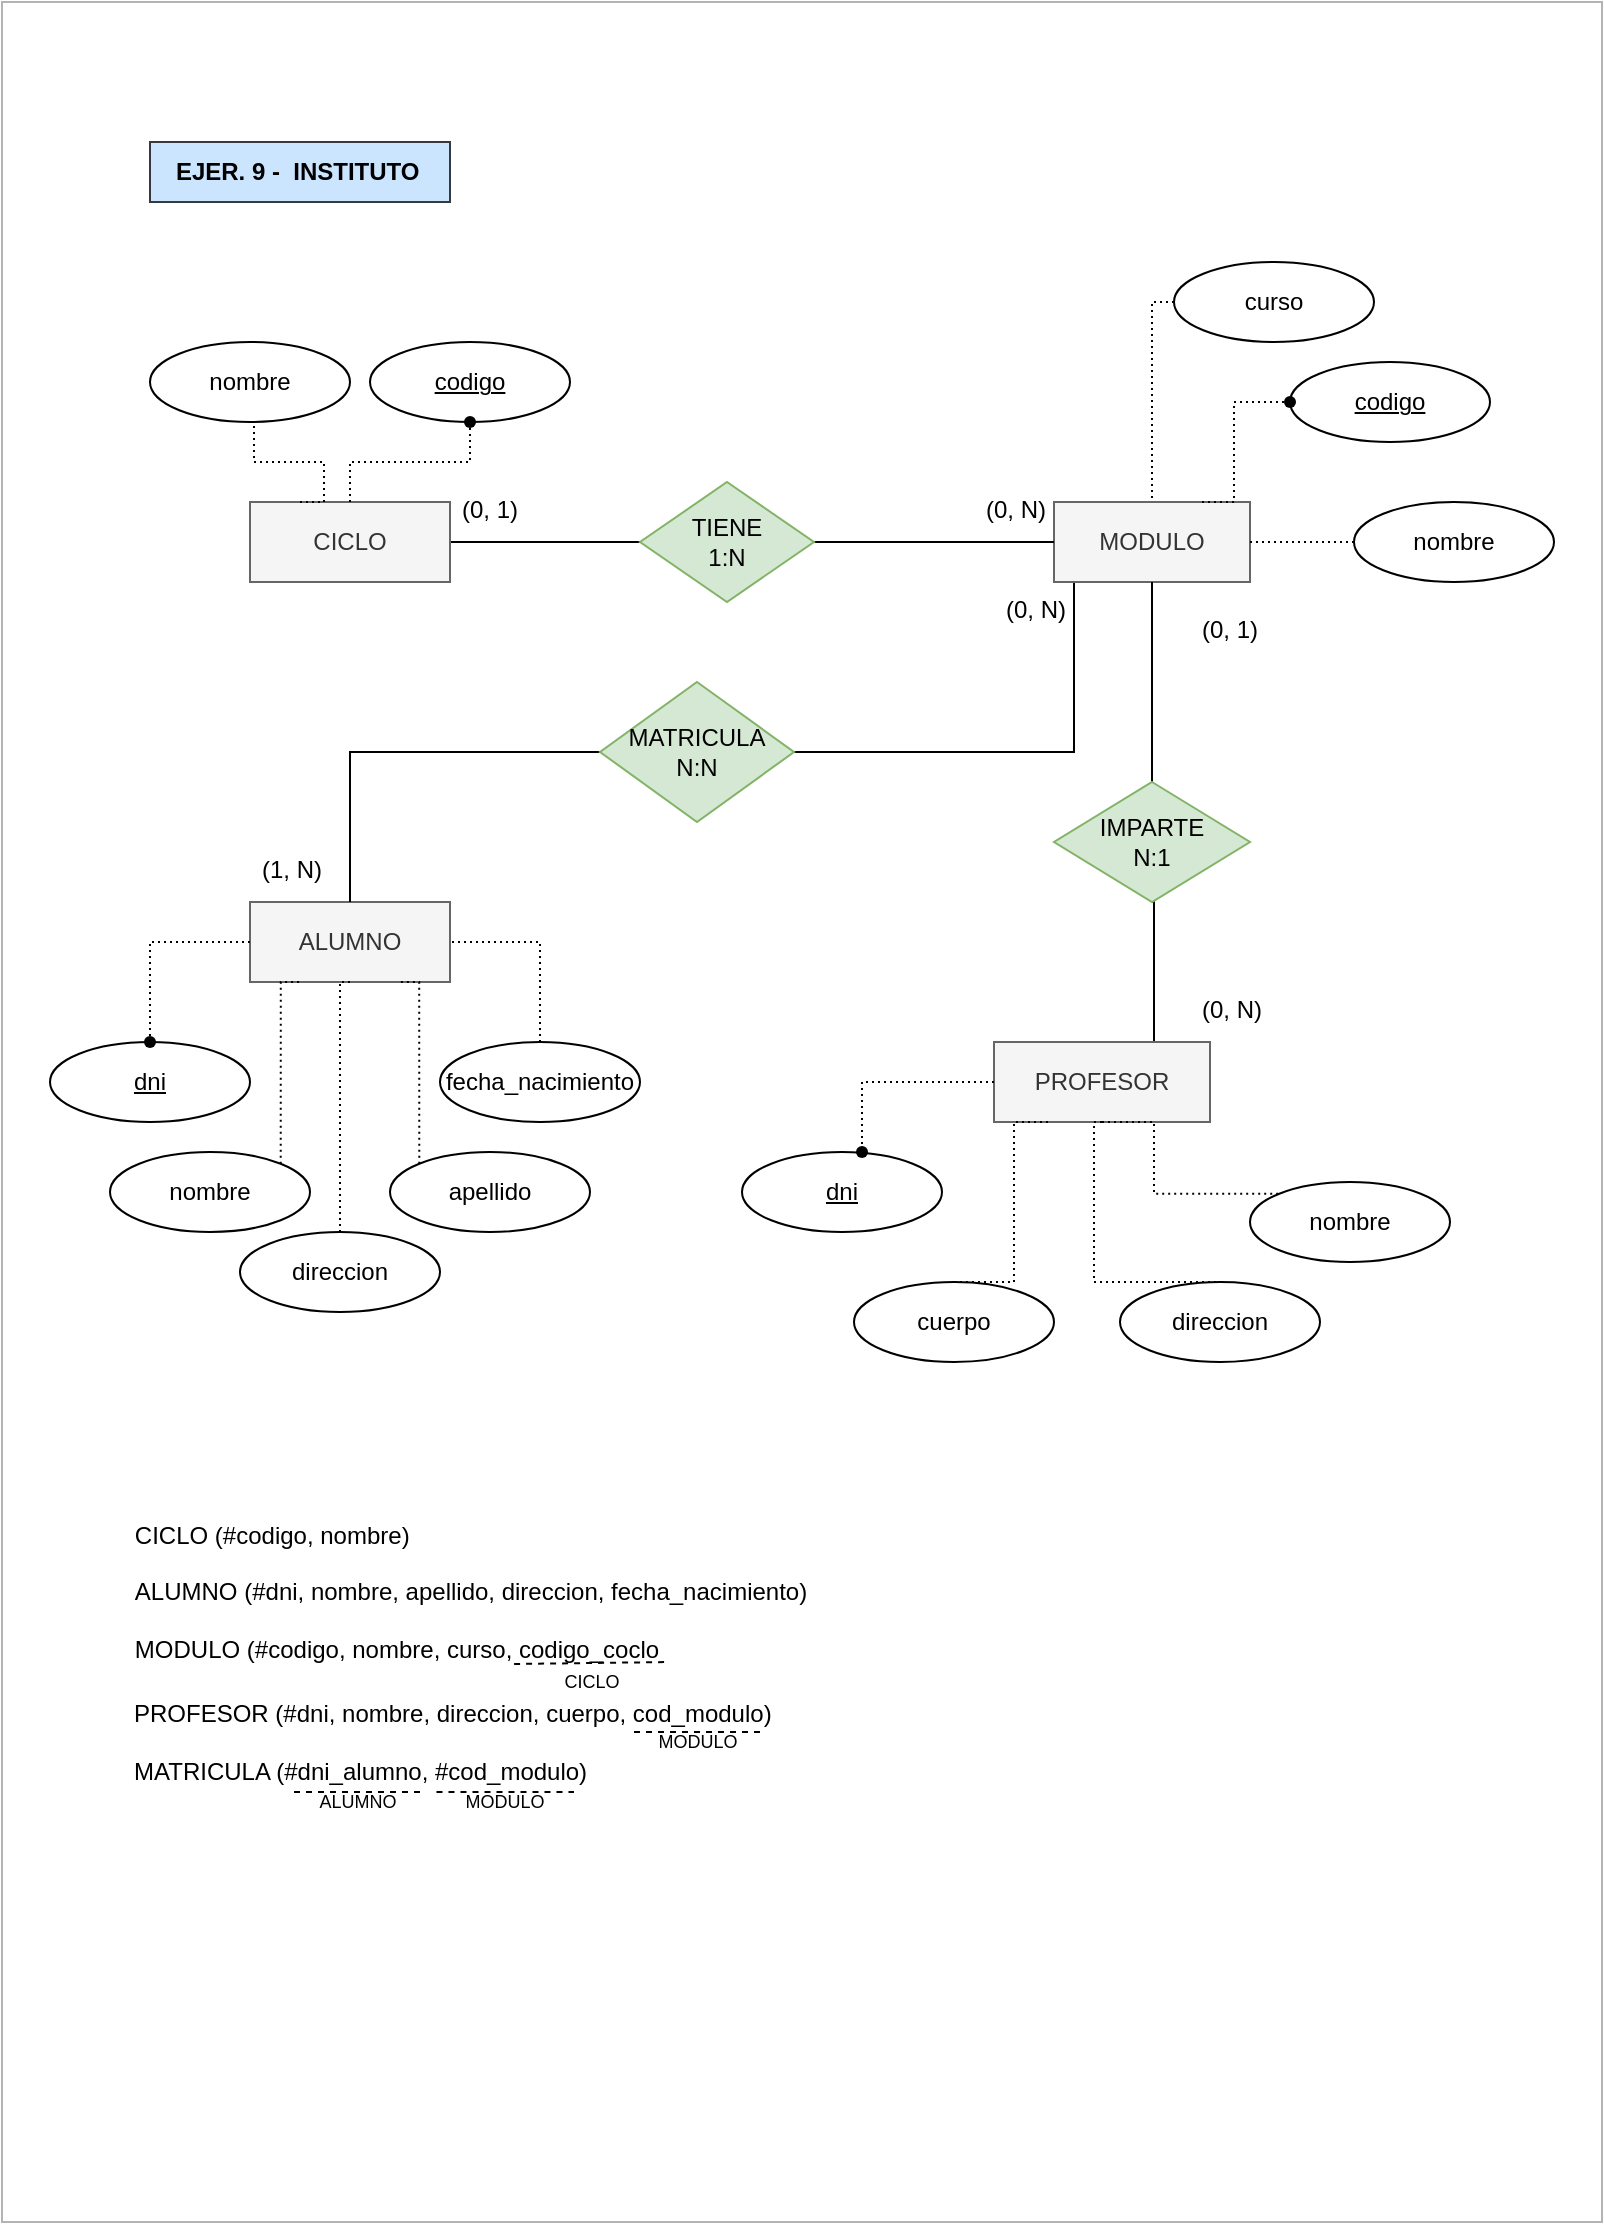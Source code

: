 <mxfile version="22.0.8" type="github">
  <diagram name="Página-1" id="Wo8604u8FUJTsB0TZFGR">
    <mxGraphModel dx="1434" dy="796" grid="1" gridSize="10" guides="1" tooltips="1" connect="1" arrows="1" fold="1" page="1" pageScale="1" pageWidth="827" pageHeight="1169" math="0" shadow="0">
      <root>
        <mxCell id="0" />
        <mxCell id="1" parent="0" />
        <mxCell id="gC3bpvPvigRXjln-FE_F-1" value="" style="rounded=0;whiteSpace=wrap;html=1;fillColor=none;strokeColor=#B3B3B3;" parent="1" vertex="1">
          <mxGeometry x="14" y="10" width="800" height="1110" as="geometry" />
        </mxCell>
        <mxCell id="gC3bpvPvigRXjln-FE_F-7" value="ALUMNO" style="whiteSpace=wrap;html=1;align=center;fillColor=#f5f5f5;fontColor=#333333;strokeColor=#666666;" parent="1" vertex="1">
          <mxGeometry x="138" y="460" width="100" height="40" as="geometry" />
        </mxCell>
        <mxCell id="gC3bpvPvigRXjln-FE_F-143" style="edgeStyle=orthogonalEdgeStyle;rounded=0;orthogonalLoop=1;jettySize=auto;html=1;exitX=0.25;exitY=1;exitDx=0;exitDy=0;entryX=1;entryY=0.5;entryDx=0;entryDy=0;endArrow=none;endFill=0;" parent="1" source="gC3bpvPvigRXjln-FE_F-8" target="gC3bpvPvigRXjln-FE_F-138" edge="1">
          <mxGeometry relative="1" as="geometry">
            <Array as="points">
              <mxPoint x="550" y="300" />
              <mxPoint x="550" y="385" />
            </Array>
          </mxGeometry>
        </mxCell>
        <mxCell id="gC3bpvPvigRXjln-FE_F-8" value="MODULO" style="whiteSpace=wrap;html=1;align=center;fillColor=#f5f5f5;fontColor=#333333;strokeColor=#666666;" parent="1" vertex="1">
          <mxGeometry x="540" y="260" width="98" height="40" as="geometry" />
        </mxCell>
        <mxCell id="gC3bpvPvigRXjln-FE_F-9" style="edgeStyle=orthogonalEdgeStyle;rounded=0;orthogonalLoop=1;jettySize=auto;html=1;exitX=1;exitY=0.5;exitDx=0;exitDy=0;entryX=0;entryY=0.5;entryDx=0;entryDy=0;endArrow=none;endFill=0;" parent="1" source="gC3bpvPvigRXjln-FE_F-13" target="gC3bpvPvigRXjln-FE_F-18" edge="1">
          <mxGeometry relative="1" as="geometry" />
        </mxCell>
        <mxCell id="gC3bpvPvigRXjln-FE_F-10" style="edgeStyle=orthogonalEdgeStyle;rounded=0;orthogonalLoop=1;jettySize=auto;html=1;exitDx=0;exitDy=0;entryX=0.5;entryY=1;entryDx=0;entryDy=0;endArrow=none;endFill=0;dashed=1;dashPattern=1 2;" parent="1" source="gC3bpvPvigRXjln-FE_F-33" target="gC3bpvPvigRXjln-FE_F-27" edge="1">
          <mxGeometry relative="1" as="geometry" />
        </mxCell>
        <mxCell id="gC3bpvPvigRXjln-FE_F-13" value="CICLO" style="whiteSpace=wrap;html=1;align=center;fillColor=#f5f5f5;fontColor=#333333;strokeColor=#666666;" parent="1" vertex="1">
          <mxGeometry x="138" y="260" width="100" height="40" as="geometry" />
        </mxCell>
        <mxCell id="gC3bpvPvigRXjln-FE_F-14" style="edgeStyle=orthogonalEdgeStyle;rounded=0;orthogonalLoop=1;jettySize=auto;html=1;exitX=0.5;exitY=0;exitDx=0;exitDy=0;entryX=0.5;entryY=0;entryDx=0;entryDy=0;" parent="1" edge="1">
          <mxGeometry relative="1" as="geometry">
            <mxPoint x="50" y="380" as="sourcePoint" />
            <mxPoint x="50" y="380" as="targetPoint" />
          </mxGeometry>
        </mxCell>
        <mxCell id="gC3bpvPvigRXjln-FE_F-17" style="edgeStyle=orthogonalEdgeStyle;rounded=0;orthogonalLoop=1;jettySize=auto;html=1;exitX=1;exitY=0.5;exitDx=0;exitDy=0;entryX=0;entryY=0.5;entryDx=0;entryDy=0;endArrow=none;endFill=0;" parent="1" source="gC3bpvPvigRXjln-FE_F-18" target="gC3bpvPvigRXjln-FE_F-8" edge="1">
          <mxGeometry relative="1" as="geometry" />
        </mxCell>
        <mxCell id="gC3bpvPvigRXjln-FE_F-18" value="TIENE&lt;br&gt;1:N" style="shape=rhombus;perimeter=rhombusPerimeter;whiteSpace=wrap;html=1;align=center;fillColor=#d5e8d4;strokeColor=#82b366;" parent="1" vertex="1">
          <mxGeometry x="333" y="250" width="87" height="60" as="geometry" />
        </mxCell>
        <mxCell id="gC3bpvPvigRXjln-FE_F-21" style="rounded=0;orthogonalLoop=1;jettySize=auto;html=1;exitX=0;exitY=0.5;exitDx=0;exitDy=0;strokeColor=none;endArrow=none;endFill=0;shadow=1;" parent="1" edge="1">
          <mxGeometry relative="1" as="geometry">
            <mxPoint x="128" y="525" as="targetPoint" />
            <mxPoint x="108" y="510" as="sourcePoint" />
          </mxGeometry>
        </mxCell>
        <mxCell id="gC3bpvPvigRXjln-FE_F-23" value="(0, 1)" style="text;strokeColor=none;fillColor=none;spacingLeft=4;spacingRight=4;overflow=hidden;rotatable=0;points=[[0,0.5],[1,0.5]];portConstraint=eastwest;fontSize=12;whiteSpace=wrap;html=1;" parent="1" vertex="1">
          <mxGeometry x="238" y="250" width="50" height="30" as="geometry" />
        </mxCell>
        <mxCell id="gC3bpvPvigRXjln-FE_F-24" value="(0, N)" style="text;strokeColor=none;fillColor=none;spacingLeft=4;spacingRight=4;overflow=hidden;rotatable=0;points=[[0,0.5],[1,0.5]];portConstraint=eastwest;fontSize=12;whiteSpace=wrap;html=1;" parent="1" vertex="1">
          <mxGeometry x="500" y="250" width="50" height="30" as="geometry" />
        </mxCell>
        <mxCell id="gC3bpvPvigRXjln-FE_F-25" value="EJER. 9 -&amp;nbsp; INSTITUTO&amp;nbsp;" style="text;html=1;align=center;verticalAlign=middle;resizable=0;points=[];autosize=1;strokeColor=#36393d;fillColor=#cce5ff;fontStyle=1" parent="1" vertex="1">
          <mxGeometry x="88" y="80" width="150" height="30" as="geometry" />
        </mxCell>
        <mxCell id="gC3bpvPvigRXjln-FE_F-26" style="edgeStyle=orthogonalEdgeStyle;rounded=0;orthogonalLoop=1;jettySize=auto;html=1;exitX=0;exitY=0.5;exitDx=0;exitDy=0;entryX=1;entryY=0.5;entryDx=0;entryDy=0;endArrow=none;endFill=0;startArrow=none;startFill=0;strokeColor=none;" parent="1" edge="1">
          <mxGeometry relative="1" as="geometry">
            <mxPoint x="70" y="265" as="sourcePoint" />
            <mxPoint x="120" y="265" as="targetPoint" />
          </mxGeometry>
        </mxCell>
        <mxCell id="gC3bpvPvigRXjln-FE_F-27" value="codigo" style="ellipse;whiteSpace=wrap;html=1;align=center;fontStyle=4;" parent="1" vertex="1">
          <mxGeometry x="198" y="180" width="100" height="40" as="geometry" />
        </mxCell>
        <mxCell id="gC3bpvPvigRXjln-FE_F-28" style="edgeStyle=orthogonalEdgeStyle;rounded=0;orthogonalLoop=1;jettySize=auto;html=1;exitX=0;exitY=0.5;exitDx=0;exitDy=0;entryX=1;entryY=0.5;entryDx=0;entryDy=0;endArrow=none;endFill=0;dashed=1;dashPattern=1 2;startArrow=none;startFill=0;" parent="1" source="gC3bpvPvigRXjln-FE_F-29" target="gC3bpvPvigRXjln-FE_F-8" edge="1">
          <mxGeometry relative="1" as="geometry">
            <Array as="points">
              <mxPoint x="680" y="280" />
              <mxPoint x="680" y="280" />
            </Array>
          </mxGeometry>
        </mxCell>
        <mxCell id="gC3bpvPvigRXjln-FE_F-29" value="nombre" style="ellipse;whiteSpace=wrap;html=1;align=center;" parent="1" vertex="1">
          <mxGeometry x="690" y="260" width="100" height="40" as="geometry" />
        </mxCell>
        <mxCell id="gC3bpvPvigRXjln-FE_F-30" style="edgeStyle=orthogonalEdgeStyle;rounded=0;orthogonalLoop=1;jettySize=auto;html=1;exitX=0;exitY=0.5;exitDx=0;exitDy=0;entryX=0.5;entryY=0;entryDx=0;entryDy=0;endArrow=none;endFill=0;dashed=1;dashPattern=1 2;" parent="1" source="gC3bpvPvigRXjln-FE_F-71" target="gC3bpvPvigRXjln-FE_F-8" edge="1">
          <mxGeometry relative="1" as="geometry">
            <mxPoint x="668" y="385" as="sourcePoint" />
            <Array as="points">
              <mxPoint x="589" y="160" />
            </Array>
          </mxGeometry>
        </mxCell>
        <mxCell id="gC3bpvPvigRXjln-FE_F-31" style="edgeStyle=orthogonalEdgeStyle;rounded=0;orthogonalLoop=1;jettySize=auto;html=1;exitX=0;exitY=0.5;exitDx=0;exitDy=0;entryX=0.75;entryY=0;entryDx=0;entryDy=0;dashed=1;dashPattern=1 2;endArrow=none;endFill=0;" parent="1" source="gC3bpvPvigRXjln-FE_F-55" target="gC3bpvPvigRXjln-FE_F-8" edge="1">
          <mxGeometry relative="1" as="geometry">
            <Array as="points">
              <mxPoint x="630" y="210" />
              <mxPoint x="630" y="260" />
            </Array>
          </mxGeometry>
        </mxCell>
        <mxCell id="gC3bpvPvigRXjln-FE_F-32" value="" style="edgeStyle=orthogonalEdgeStyle;rounded=0;orthogonalLoop=1;jettySize=auto;html=1;exitX=0.5;exitY=0;exitDx=0;exitDy=0;entryDx=0;entryDy=0;endArrow=none;endFill=0;dashed=1;dashPattern=1 2;" parent="1" source="gC3bpvPvigRXjln-FE_F-13" target="gC3bpvPvigRXjln-FE_F-33" edge="1">
          <mxGeometry relative="1" as="geometry">
            <mxPoint x="248" y="260" as="sourcePoint" />
            <mxPoint x="248" y="220" as="targetPoint" />
          </mxGeometry>
        </mxCell>
        <mxCell id="gC3bpvPvigRXjln-FE_F-33" value="" style="shape=waypoint;sketch=0;fillStyle=solid;size=6;pointerEvents=1;points=[];fillColor=none;resizable=0;rotatable=0;perimeter=centerPerimeter;snapToPoint=1;" parent="1" vertex="1">
          <mxGeometry x="238" y="210" width="20" height="20" as="geometry" />
        </mxCell>
        <mxCell id="gC3bpvPvigRXjln-FE_F-52" style="edgeStyle=orthogonalEdgeStyle;rounded=0;orthogonalLoop=1;jettySize=auto;html=1;exitX=0.25;exitY=0;exitDx=0;exitDy=0;entryX=0.5;entryY=0;entryDx=0;entryDy=0;dashed=1;dashPattern=1 2;endArrow=none;endFill=0;" parent="1" source="gC3bpvPvigRXjln-FE_F-13" target="gC3bpvPvigRXjln-FE_F-47" edge="1">
          <mxGeometry relative="1" as="geometry">
            <mxPoint x="218" y="300" as="sourcePoint" />
            <mxPoint x="208" y="330" as="targetPoint" />
            <Array as="points">
              <mxPoint x="175" y="240" />
              <mxPoint x="140" y="240" />
              <mxPoint x="140" y="180" />
            </Array>
          </mxGeometry>
        </mxCell>
        <mxCell id="gC3bpvPvigRXjln-FE_F-55" value="codigo" style="ellipse;whiteSpace=wrap;html=1;align=center;fontStyle=4;" parent="1" vertex="1">
          <mxGeometry x="658" y="190" width="100" height="40" as="geometry" />
        </mxCell>
        <mxCell id="gC3bpvPvigRXjln-FE_F-57" value="" style="shape=waypoint;sketch=0;fillStyle=solid;size=6;pointerEvents=1;points=[];fillColor=none;resizable=0;rotatable=0;perimeter=centerPerimeter;snapToPoint=1;" parent="1" vertex="1">
          <mxGeometry x="648" y="200" width="20" height="20" as="geometry" />
        </mxCell>
        <mxCell id="gC3bpvPvigRXjln-FE_F-58" value="&lt;div style=&quot;text-align: justify;&quot;&gt;&lt;span style=&quot;background-color: initial;&quot;&gt;CICLO (#codigo, nombre)&lt;/span&gt;&lt;/div&gt;&lt;font style=&quot;&quot;&gt;&lt;div style=&quot;text-align: justify;&quot;&gt;&lt;span style=&quot;background-color: initial;&quot;&gt;&lt;br&gt;&lt;/span&gt;&lt;/div&gt;&lt;div style=&quot;text-align: justify;&quot;&gt;&lt;span style=&quot;background-color: initial;&quot;&gt;ALUMNO (#dni, nombre, apellido, direccion, fecha_nacimiento)&lt;/span&gt;&lt;br&gt;&lt;/div&gt;&lt;div style=&quot;font-size: 12px; text-align: justify;&quot;&gt;&lt;br&gt;&lt;/div&gt;&lt;div style=&quot;font-size: 12px; text-align: justify;&quot;&gt;MODULO (#codigo, nombre, curso, codigo_coclo&lt;/div&gt;&lt;/font&gt;" style="text;html=1;align=center;verticalAlign=middle;resizable=0;points=[];autosize=1;strokeColor=none;fillColor=none;" parent="1" vertex="1">
          <mxGeometry x="68" y="760" width="360" height="90" as="geometry" />
        </mxCell>
        <mxCell id="gC3bpvPvigRXjln-FE_F-61" value="&lt;div style=&quot;text-align: justify;&quot;&gt;&lt;span style=&quot;background-color: initial;&quot;&gt;PROFESOR (#dni, nombre, direccion, cuerpo, cod_modulo)&lt;/span&gt;&lt;/div&gt;&lt;font style=&quot;&quot;&gt;&lt;div style=&quot;text-align: justify;&quot;&gt;&lt;br&gt;&lt;/div&gt;&lt;div style=&quot;text-align: justify;&quot;&gt;&lt;span style=&quot;background-color: initial;&quot;&gt;MATRICULA (#dni_alumno, #cod_modulo)&lt;/span&gt;&lt;/div&gt;&lt;/font&gt;" style="text;html=1;align=left;verticalAlign=middle;resizable=0;points=[];autosize=1;strokeColor=none;fillColor=none;" parent="1" vertex="1">
          <mxGeometry x="78" y="850" width="340" height="60" as="geometry" />
        </mxCell>
        <mxCell id="gC3bpvPvigRXjln-FE_F-47" value="nombre" style="ellipse;whiteSpace=wrap;html=1;align=center;" parent="1" vertex="1">
          <mxGeometry x="88" y="180" width="100" height="40" as="geometry" />
        </mxCell>
        <mxCell id="gC3bpvPvigRXjln-FE_F-71" value="curso" style="ellipse;whiteSpace=wrap;html=1;align=center;" parent="1" vertex="1">
          <mxGeometry x="600" y="140" width="100" height="40" as="geometry" />
        </mxCell>
        <mxCell id="gC3bpvPvigRXjln-FE_F-134" style="edgeStyle=orthogonalEdgeStyle;rounded=0;orthogonalLoop=1;jettySize=auto;html=1;exitX=0.75;exitY=0;exitDx=0;exitDy=0;entryX=0.5;entryY=1;entryDx=0;entryDy=0;endArrow=none;endFill=0;" parent="1" source="gC3bpvPvigRXjln-FE_F-102" target="gC3bpvPvigRXjln-FE_F-132" edge="1">
          <mxGeometry relative="1" as="geometry">
            <Array as="points">
              <mxPoint x="590" y="530" />
            </Array>
          </mxGeometry>
        </mxCell>
        <mxCell id="gC3bpvPvigRXjln-FE_F-102" value="PROFESOR" style="whiteSpace=wrap;html=1;align=center;fillColor=#f5f5f5;fontColor=#333333;strokeColor=#666666;" parent="1" vertex="1">
          <mxGeometry x="510" y="530" width="108" height="40" as="geometry" />
        </mxCell>
        <mxCell id="gC3bpvPvigRXjln-FE_F-104" value="(0, N)" style="text;strokeColor=none;fillColor=none;spacingLeft=4;spacingRight=4;overflow=hidden;rotatable=0;points=[[0,0.5],[1,0.5]];portConstraint=eastwest;fontSize=12;whiteSpace=wrap;html=1;" parent="1" vertex="1">
          <mxGeometry x="608" y="500" width="50" height="30" as="geometry" />
        </mxCell>
        <mxCell id="gC3bpvPvigRXjln-FE_F-109" style="edgeStyle=orthogonalEdgeStyle;rounded=0;orthogonalLoop=1;jettySize=auto;html=1;exitDx=0;exitDy=0;dashed=1;dashPattern=1 2;endArrow=none;endFill=0;" parent="1" source="gC3bpvPvigRXjln-FE_F-108" target="gC3bpvPvigRXjln-FE_F-107" edge="1">
          <mxGeometry relative="1" as="geometry">
            <mxPoint x="650" y="590" as="targetPoint" />
          </mxGeometry>
        </mxCell>
        <mxCell id="gC3bpvPvigRXjln-FE_F-123" style="edgeStyle=orthogonalEdgeStyle;rounded=0;orthogonalLoop=1;jettySize=auto;html=1;exitX=0.5;exitY=1;exitDx=0;exitDy=0;dashed=1;dashPattern=1 2;endArrow=none;endFill=0;entryX=0;entryY=0;entryDx=0;entryDy=0;" parent="1" source="gC3bpvPvigRXjln-FE_F-102" target="gC3bpvPvigRXjln-FE_F-125" edge="1">
          <mxGeometry relative="1" as="geometry">
            <mxPoint x="610" y="560" as="sourcePoint" />
            <mxPoint x="560" y="640" as="targetPoint" />
            <Array as="points">
              <mxPoint x="590" y="570" />
              <mxPoint x="590" y="606" />
            </Array>
          </mxGeometry>
        </mxCell>
        <mxCell id="gC3bpvPvigRXjln-FE_F-125" value="nombre" style="ellipse;whiteSpace=wrap;html=1;align=center;" parent="1" vertex="1">
          <mxGeometry x="638" y="600" width="100" height="40" as="geometry" />
        </mxCell>
        <mxCell id="gC3bpvPvigRXjln-FE_F-126" style="edgeStyle=orthogonalEdgeStyle;rounded=0;orthogonalLoop=1;jettySize=auto;html=1;exitX=0.5;exitY=1;exitDx=0;exitDy=0;dashed=1;dashPattern=1 2;endArrow=none;endFill=0;entryX=0.5;entryY=0;entryDx=0;entryDy=0;" parent="1" source="gC3bpvPvigRXjln-FE_F-102" target="gC3bpvPvigRXjln-FE_F-127" edge="1">
          <mxGeometry relative="1" as="geometry">
            <mxPoint x="442" y="530" as="sourcePoint" />
            <mxPoint x="452" y="600" as="targetPoint" />
            <Array as="points">
              <mxPoint x="560" y="650" />
            </Array>
          </mxGeometry>
        </mxCell>
        <mxCell id="gC3bpvPvigRXjln-FE_F-127" value="direccion" style="ellipse;whiteSpace=wrap;html=1;align=center;" parent="1" vertex="1">
          <mxGeometry x="573" y="650" width="100" height="40" as="geometry" />
        </mxCell>
        <mxCell id="gC3bpvPvigRXjln-FE_F-128" style="edgeStyle=orthogonalEdgeStyle;rounded=0;orthogonalLoop=1;jettySize=auto;html=1;exitX=0.25;exitY=1;exitDx=0;exitDy=0;dashed=1;dashPattern=1 2;endArrow=none;endFill=0;entryX=0.5;entryY=0;entryDx=0;entryDy=0;" parent="1" source="gC3bpvPvigRXjln-FE_F-102" target="gC3bpvPvigRXjln-FE_F-129" edge="1">
          <mxGeometry relative="1" as="geometry">
            <mxPoint x="492" y="510" as="sourcePoint" />
            <mxPoint x="394" y="540" as="targetPoint" />
            <Array as="points">
              <mxPoint x="520" y="570" />
              <mxPoint x="520" y="650" />
            </Array>
          </mxGeometry>
        </mxCell>
        <mxCell id="gC3bpvPvigRXjln-FE_F-129" value="cuerpo" style="ellipse;whiteSpace=wrap;html=1;align=center;" parent="1" vertex="1">
          <mxGeometry x="440" y="650" width="100" height="40" as="geometry" />
        </mxCell>
        <mxCell id="gC3bpvPvigRXjln-FE_F-107" value="dni" style="ellipse;whiteSpace=wrap;html=1;align=center;fontStyle=4;" parent="1" vertex="1">
          <mxGeometry x="384" y="585" width="100" height="40" as="geometry" />
        </mxCell>
        <mxCell id="gC3bpvPvigRXjln-FE_F-130" style="edgeStyle=orthogonalEdgeStyle;rounded=0;orthogonalLoop=1;jettySize=auto;html=1;exitX=0.5;exitY=1;exitDx=0;exitDy=0;" parent="1" source="gC3bpvPvigRXjln-FE_F-107" target="gC3bpvPvigRXjln-FE_F-107" edge="1">
          <mxGeometry relative="1" as="geometry" />
        </mxCell>
        <mxCell id="gC3bpvPvigRXjln-FE_F-131" value="" style="edgeStyle=orthogonalEdgeStyle;rounded=0;orthogonalLoop=1;jettySize=auto;html=1;exitX=0;exitY=0.5;exitDx=0;exitDy=0;dashed=1;dashPattern=1 2;endArrow=none;endFill=0;" parent="1" source="gC3bpvPvigRXjln-FE_F-102" target="gC3bpvPvigRXjln-FE_F-108" edge="1">
          <mxGeometry relative="1" as="geometry">
            <mxPoint x="500" y="550" as="sourcePoint" />
            <mxPoint x="450" y="585" as="targetPoint" />
          </mxGeometry>
        </mxCell>
        <mxCell id="gC3bpvPvigRXjln-FE_F-108" value="" style="shape=waypoint;sketch=0;fillStyle=solid;size=6;pointerEvents=1;points=[];fillColor=none;resizable=0;rotatable=0;perimeter=centerPerimeter;snapToPoint=1;container=1;" parent="1" vertex="1">
          <mxGeometry x="434" y="575" width="20" height="20" as="geometry" />
        </mxCell>
        <mxCell id="Prvo7JE1a6G1rkJG-HeV-1" style="edgeStyle=orthogonalEdgeStyle;rounded=0;orthogonalLoop=1;jettySize=auto;html=1;exitX=0.5;exitY=0;exitDx=0;exitDy=0;entryX=0.5;entryY=1;entryDx=0;entryDy=0;endArrow=none;endFill=0;" parent="1" source="gC3bpvPvigRXjln-FE_F-132" target="gC3bpvPvigRXjln-FE_F-8" edge="1">
          <mxGeometry relative="1" as="geometry" />
        </mxCell>
        <mxCell id="gC3bpvPvigRXjln-FE_F-132" value="IMPARTE&lt;br&gt;N:1" style="rhombus;whiteSpace=wrap;html=1;fillColor=#d5e8d4;strokeColor=#82b366;" parent="1" vertex="1">
          <mxGeometry x="540" y="400" width="98" height="60" as="geometry" />
        </mxCell>
        <mxCell id="gC3bpvPvigRXjln-FE_F-140" style="edgeStyle=orthogonalEdgeStyle;rounded=0;orthogonalLoop=1;jettySize=auto;html=1;exitX=0;exitY=0.5;exitDx=0;exitDy=0;entryX=0.5;entryY=0;entryDx=0;entryDy=0;endArrow=none;endFill=0;" parent="1" source="gC3bpvPvigRXjln-FE_F-138" target="gC3bpvPvigRXjln-FE_F-7" edge="1">
          <mxGeometry relative="1" as="geometry" />
        </mxCell>
        <mxCell id="gC3bpvPvigRXjln-FE_F-138" value="MATRICULA&lt;br&gt;N:N" style="shape=rhombus;perimeter=rhombusPerimeter;whiteSpace=wrap;html=1;align=center;fillColor=#d5e8d4;strokeColor=#82b366;" parent="1" vertex="1">
          <mxGeometry x="313" y="350" width="97" height="70" as="geometry" />
        </mxCell>
        <mxCell id="gC3bpvPvigRXjln-FE_F-145" value="(0, 1)" style="text;strokeColor=none;fillColor=none;spacingLeft=4;spacingRight=4;overflow=hidden;rotatable=0;points=[[0,0.5],[1,0.5]];portConstraint=eastwest;fontSize=12;whiteSpace=wrap;html=1;" parent="1" vertex="1">
          <mxGeometry x="608" y="310" width="50" height="30" as="geometry" />
        </mxCell>
        <mxCell id="gC3bpvPvigRXjln-FE_F-146" value="(0, N)" style="text;strokeColor=none;fillColor=none;spacingLeft=4;spacingRight=4;overflow=hidden;rotatable=0;points=[[0,0.5],[1,0.5]];portConstraint=eastwest;fontSize=12;whiteSpace=wrap;html=1;" parent="1" vertex="1">
          <mxGeometry x="510" y="300" width="50" height="30" as="geometry" />
        </mxCell>
        <mxCell id="gC3bpvPvigRXjln-FE_F-151" style="edgeStyle=orthogonalEdgeStyle;rounded=0;orthogonalLoop=1;jettySize=auto;html=1;exitDx=0;exitDy=0;entryX=0.5;entryY=0;entryDx=0;entryDy=0;endArrow=none;endFill=0;dashed=1;dashPattern=1 2;" parent="1" source="gC3bpvPvigRXjln-FE_F-155" target="gC3bpvPvigRXjln-FE_F-154" edge="1">
          <mxGeometry relative="1" as="geometry" />
        </mxCell>
        <mxCell id="gC3bpvPvigRXjln-FE_F-154" value="dni" style="ellipse;whiteSpace=wrap;html=1;align=center;fontStyle=4;" parent="1" vertex="1">
          <mxGeometry x="38" y="530" width="100" height="40" as="geometry" />
        </mxCell>
        <mxCell id="gC3bpvPvigRXjln-FE_F-156" value="" style="edgeStyle=orthogonalEdgeStyle;rounded=0;orthogonalLoop=1;jettySize=auto;html=1;exitX=0;exitY=0.5;exitDx=0;exitDy=0;entryDx=0;entryDy=0;endArrow=none;endFill=0;dashed=1;dashPattern=1 2;" parent="1" source="gC3bpvPvigRXjln-FE_F-7" target="gC3bpvPvigRXjln-FE_F-155" edge="1">
          <mxGeometry relative="1" as="geometry">
            <mxPoint x="138" y="480" as="sourcePoint" />
            <mxPoint x="88" y="530" as="targetPoint" />
          </mxGeometry>
        </mxCell>
        <mxCell id="gC3bpvPvigRXjln-FE_F-155" value="" style="shape=waypoint;sketch=0;fillStyle=solid;size=6;pointerEvents=1;points=[];fillColor=none;resizable=0;rotatable=0;perimeter=centerPerimeter;snapToPoint=1;container=1;" parent="1" vertex="1">
          <mxGeometry x="78" y="520" width="20" height="20" as="geometry" />
        </mxCell>
        <mxCell id="gC3bpvPvigRXjln-FE_F-164" style="edgeStyle=orthogonalEdgeStyle;rounded=0;orthogonalLoop=1;jettySize=auto;html=1;exitX=1;exitY=0;exitDx=0;exitDy=0;entryX=0.25;entryY=1;entryDx=0;entryDy=0;dashed=1;dashPattern=1 2;endArrow=none;endFill=0;" parent="1" source="gC3bpvPvigRXjln-FE_F-157" target="gC3bpvPvigRXjln-FE_F-7" edge="1">
          <mxGeometry relative="1" as="geometry">
            <Array as="points">
              <mxPoint x="153" y="500" />
            </Array>
          </mxGeometry>
        </mxCell>
        <mxCell id="gC3bpvPvigRXjln-FE_F-157" value="nombre" style="ellipse;whiteSpace=wrap;html=1;align=center;" parent="1" vertex="1">
          <mxGeometry x="68" y="585" width="100" height="40" as="geometry" />
        </mxCell>
        <mxCell id="gC3bpvPvigRXjln-FE_F-162" style="edgeStyle=orthogonalEdgeStyle;rounded=0;orthogonalLoop=1;jettySize=auto;html=1;exitX=0;exitY=0;exitDx=0;exitDy=0;entryX=0.75;entryY=1;entryDx=0;entryDy=0;dashed=1;dashPattern=1 2;endArrow=none;endFill=0;" parent="1" source="gC3bpvPvigRXjln-FE_F-158" target="gC3bpvPvigRXjln-FE_F-7" edge="1">
          <mxGeometry relative="1" as="geometry">
            <Array as="points">
              <mxPoint x="223" y="500" />
            </Array>
          </mxGeometry>
        </mxCell>
        <mxCell id="gC3bpvPvigRXjln-FE_F-158" value="apellido" style="ellipse;whiteSpace=wrap;html=1;align=center;" parent="1" vertex="1">
          <mxGeometry x="208" y="585" width="100" height="40" as="geometry" />
        </mxCell>
        <mxCell id="gC3bpvPvigRXjln-FE_F-163" style="edgeStyle=orthogonalEdgeStyle;rounded=0;orthogonalLoop=1;jettySize=auto;html=1;exitX=0.5;exitY=0;exitDx=0;exitDy=0;entryX=0.5;entryY=1;entryDx=0;entryDy=0;dashed=1;dashPattern=1 2;endArrow=none;endFill=0;" parent="1" source="gC3bpvPvigRXjln-FE_F-159" target="gC3bpvPvigRXjln-FE_F-7" edge="1">
          <mxGeometry relative="1" as="geometry">
            <Array as="points">
              <mxPoint x="183" y="500" />
            </Array>
          </mxGeometry>
        </mxCell>
        <mxCell id="gC3bpvPvigRXjln-FE_F-159" value="direccion" style="ellipse;whiteSpace=wrap;html=1;align=center;" parent="1" vertex="1">
          <mxGeometry x="133" y="625" width="100" height="40" as="geometry" />
        </mxCell>
        <mxCell id="gC3bpvPvigRXjln-FE_F-161" style="edgeStyle=orthogonalEdgeStyle;rounded=0;orthogonalLoop=1;jettySize=auto;html=1;exitX=0.5;exitY=0;exitDx=0;exitDy=0;entryX=1;entryY=0.5;entryDx=0;entryDy=0;dashed=1;dashPattern=1 2;endArrow=none;endFill=0;" parent="1" source="gC3bpvPvigRXjln-FE_F-160" target="gC3bpvPvigRXjln-FE_F-7" edge="1">
          <mxGeometry relative="1" as="geometry" />
        </mxCell>
        <mxCell id="gC3bpvPvigRXjln-FE_F-160" value="fecha_nacimiento" style="ellipse;whiteSpace=wrap;html=1;align=center;" parent="1" vertex="1">
          <mxGeometry x="233" y="530" width="100" height="40" as="geometry" />
        </mxCell>
        <mxCell id="gC3bpvPvigRXjln-FE_F-165" value="(1, N)" style="text;strokeColor=none;fillColor=none;spacingLeft=4;spacingRight=4;overflow=hidden;rotatable=0;points=[[0,0.5],[1,0.5]];portConstraint=eastwest;fontSize=12;whiteSpace=wrap;html=1;" parent="1" vertex="1">
          <mxGeometry x="138" y="430" width="50" height="30" as="geometry" />
        </mxCell>
        <mxCell id="gC3bpvPvigRXjln-FE_F-173" value="" style="group" parent="1" vertex="1" connectable="0">
          <mxGeometry x="268" y="840" width="82" height="20" as="geometry" />
        </mxCell>
        <mxCell id="gC3bpvPvigRXjln-FE_F-174" value="CICLO" style="text;html=1;strokeColor=none;fillColor=none;align=center;verticalAlign=middle;whiteSpace=wrap;rounded=0;fontSize=9;" parent="gC3bpvPvigRXjln-FE_F-173" vertex="1">
          <mxGeometry width="82" height="20" as="geometry" />
        </mxCell>
        <mxCell id="gC3bpvPvigRXjln-FE_F-175" value="" style="endArrow=none;dashed=1;html=1;rounded=0;exitX=0.056;exitY=0.071;exitDx=0;exitDy=0;exitPerimeter=0;entryX=1;entryY=0;entryDx=0;entryDy=0;" parent="gC3bpvPvigRXjln-FE_F-173" edge="1">
          <mxGeometry width="50" height="50" relative="1" as="geometry">
            <mxPoint x="2.05" y="1" as="sourcePoint" />
            <mxPoint x="79.95" as="targetPoint" />
          </mxGeometry>
        </mxCell>
        <mxCell id="gC3bpvPvigRXjln-FE_F-177" value="MODULO" style="text;html=1;strokeColor=none;fillColor=none;align=center;verticalAlign=middle;whiteSpace=wrap;rounded=0;fontSize=9;" parent="1" vertex="1">
          <mxGeometry x="330" y="875" width="63.5" height="10" as="geometry" />
        </mxCell>
        <mxCell id="gC3bpvPvigRXjln-FE_F-179" value="" style="endArrow=none;dashed=1;html=1;rounded=0;entryX=1;entryY=0;entryDx=0;entryDy=0;exitX=0;exitY=0;exitDx=0;exitDy=0;" parent="1" source="gC3bpvPvigRXjln-FE_F-177" target="gC3bpvPvigRXjln-FE_F-177" edge="1">
          <mxGeometry width="50" height="50" relative="1" as="geometry">
            <mxPoint x="330" y="871" as="sourcePoint" />
            <mxPoint x="393.5" y="870" as="targetPoint" />
          </mxGeometry>
        </mxCell>
        <mxCell id="gC3bpvPvigRXjln-FE_F-181" value="MODULO" style="text;html=1;strokeColor=none;fillColor=none;align=center;verticalAlign=middle;whiteSpace=wrap;rounded=0;fontSize=9;" parent="1" vertex="1">
          <mxGeometry x="231.25" y="905" width="68.75" height="10" as="geometry" />
        </mxCell>
        <mxCell id="gC3bpvPvigRXjln-FE_F-182" value="" style="endArrow=none;dashed=1;html=1;rounded=0;entryX=1;entryY=0;entryDx=0;entryDy=0;exitX=0;exitY=0;exitDx=0;exitDy=0;" parent="1" source="gC3bpvPvigRXjln-FE_F-181" target="gC3bpvPvigRXjln-FE_F-181" edge="1">
          <mxGeometry width="50" height="50" relative="1" as="geometry">
            <mxPoint x="414" y="901" as="sourcePoint" />
            <mxPoint x="477.5" y="900" as="targetPoint" />
          </mxGeometry>
        </mxCell>
        <mxCell id="gC3bpvPvigRXjln-FE_F-183" value="ALUMNO" style="text;html=1;strokeColor=none;fillColor=none;align=center;verticalAlign=middle;whiteSpace=wrap;rounded=0;fontSize=9;" parent="1" vertex="1">
          <mxGeometry x="160" y="905" width="63.5" height="10" as="geometry" />
        </mxCell>
        <mxCell id="gC3bpvPvigRXjln-FE_F-184" value="" style="endArrow=none;dashed=1;html=1;rounded=0;entryX=1;entryY=0;entryDx=0;entryDy=0;exitX=0;exitY=0;exitDx=0;exitDy=0;" parent="1" source="gC3bpvPvigRXjln-FE_F-183" target="gC3bpvPvigRXjln-FE_F-183" edge="1">
          <mxGeometry width="50" height="50" relative="1" as="geometry">
            <mxPoint x="418" y="946" as="sourcePoint" />
            <mxPoint x="481.5" y="945" as="targetPoint" />
          </mxGeometry>
        </mxCell>
      </root>
    </mxGraphModel>
  </diagram>
</mxfile>
